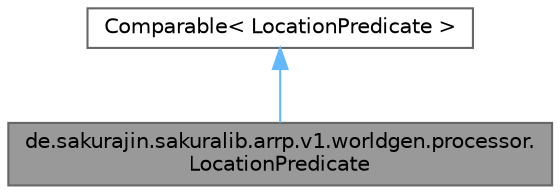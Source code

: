 digraph "de.sakurajin.sakuralib.arrp.v1.worldgen.processor.LocationPredicate"
{
 // LATEX_PDF_SIZE
  bgcolor="transparent";
  edge [fontname=Helvetica,fontsize=10,labelfontname=Helvetica,labelfontsize=10];
  node [fontname=Helvetica,fontsize=10,shape=box,height=0.2,width=0.4];
  Node1 [label="de.sakurajin.sakuralib.arrp.v1.worldgen.processor.\lLocationPredicate",height=0.2,width=0.4,color="gray40", fillcolor="grey60", style="filled", fontcolor="black",tooltip=" "];
  Node2 -> Node1 [dir="back",color="steelblue1",style="solid"];
  Node2 [label="Comparable\< LocationPredicate \>",height=0.2,width=0.4,color="gray40", fillcolor="white", style="filled",tooltip=" "];
}
